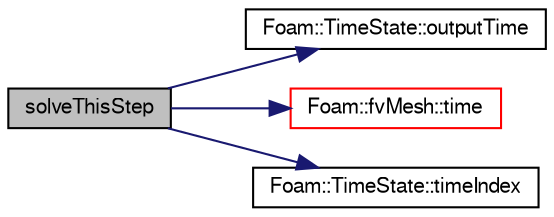digraph "solveThisStep"
{
  bgcolor="transparent";
  edge [fontname="FreeSans",fontsize="10",labelfontname="FreeSans",labelfontsize="10"];
  node [fontname="FreeSans",fontsize="10",shape=record];
  rankdir="LR";
  Node592 [label="solveThisStep",height=0.2,width=0.4,color="black", fillcolor="grey75", style="filled", fontcolor="black"];
  Node592 -> Node593 [color="midnightblue",fontsize="10",style="solid",fontname="FreeSans"];
  Node593 [label="Foam::TimeState::outputTime",height=0.2,width=0.4,color="black",URL="$a26362.html#a59fd6e5492ff7a07bf267713f0338fa1",tooltip="Return true if this is an output time (primary or secondary) "];
  Node592 -> Node594 [color="midnightblue",fontsize="10",style="solid",fontname="FreeSans"];
  Node594 [label="Foam::fvMesh::time",height=0.2,width=0.4,color="red",URL="$a22766.html#a0d94096809fe3376b29a2a29ca11bb18",tooltip="Return the top-level database. "];
  Node592 -> Node596 [color="midnightblue",fontsize="10",style="solid",fontname="FreeSans"];
  Node596 [label="Foam::TimeState::timeIndex",height=0.2,width=0.4,color="black",URL="$a26362.html#a3200afa488551227ca19102ca4c14048",tooltip="Return current time index. "];
}
